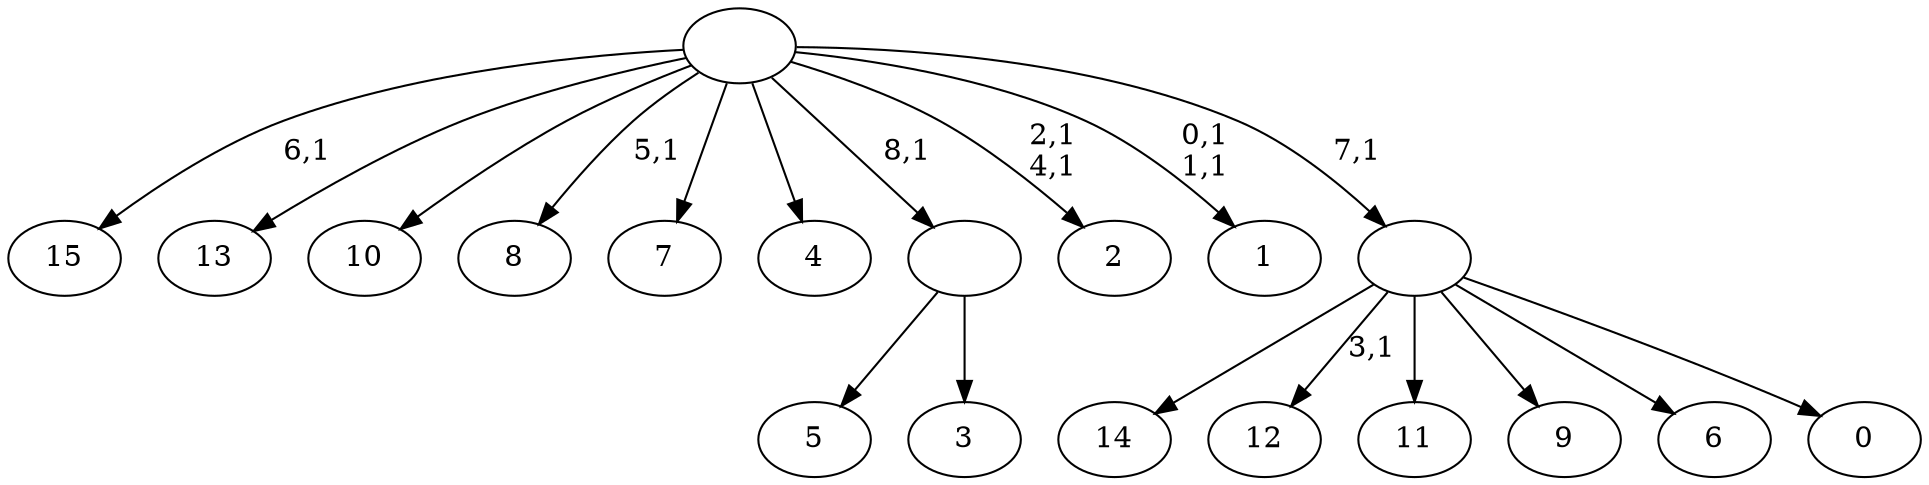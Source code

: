 digraph T {
	25 [label="15"]
	23 [label="14"]
	22 [label="13"]
	21 [label="12"]
	19 [label="11"]
	18 [label="10"]
	17 [label="9"]
	16 [label="8"]
	14 [label="7"]
	13 [label="6"]
	12 [label="5"]
	11 [label="4"]
	10 [label="3"]
	9 [label=""]
	8 [label="2"]
	5 [label="1"]
	2 [label="0"]
	1 [label=""]
	0 [label=""]
	9 -> 12 [label=""]
	9 -> 10 [label=""]
	1 -> 21 [label="3,1"]
	1 -> 23 [label=""]
	1 -> 19 [label=""]
	1 -> 17 [label=""]
	1 -> 13 [label=""]
	1 -> 2 [label=""]
	0 -> 5 [label="0,1\n1,1"]
	0 -> 8 [label="2,1\n4,1"]
	0 -> 16 [label="5,1"]
	0 -> 25 [label="6,1"]
	0 -> 22 [label=""]
	0 -> 18 [label=""]
	0 -> 14 [label=""]
	0 -> 11 [label=""]
	0 -> 9 [label="8,1"]
	0 -> 1 [label="7,1"]
}
